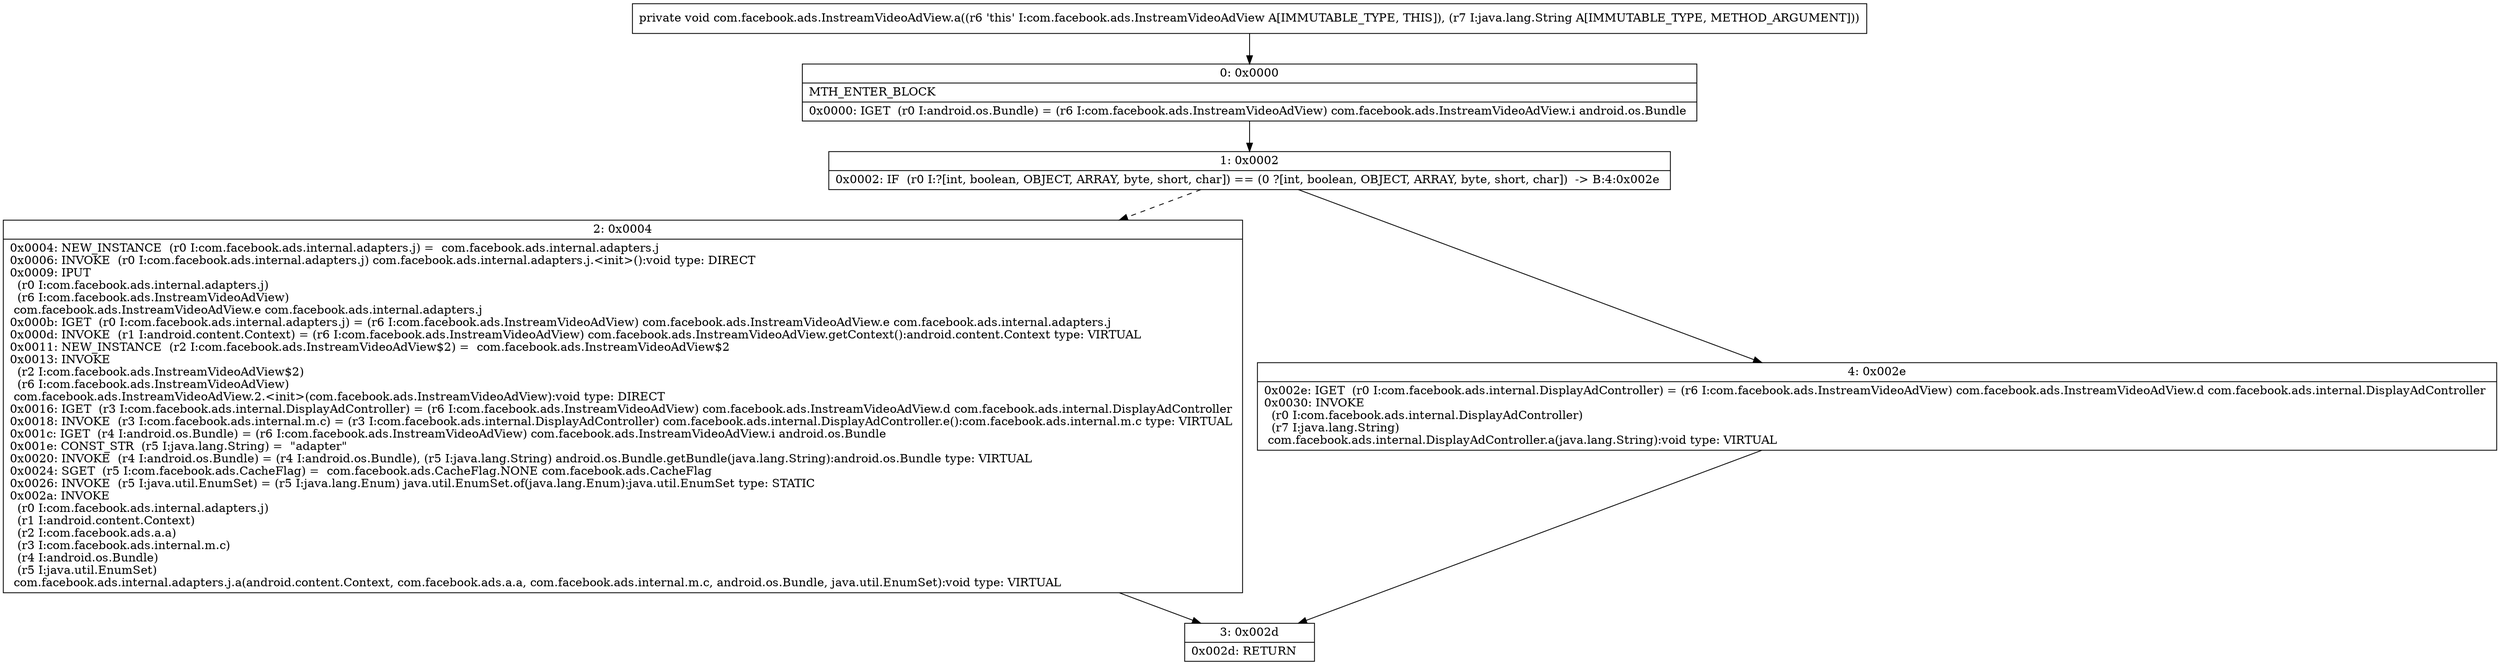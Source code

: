 digraph "CFG forcom.facebook.ads.InstreamVideoAdView.a(Ljava\/lang\/String;)V" {
Node_0 [shape=record,label="{0\:\ 0x0000|MTH_ENTER_BLOCK\l|0x0000: IGET  (r0 I:android.os.Bundle) = (r6 I:com.facebook.ads.InstreamVideoAdView) com.facebook.ads.InstreamVideoAdView.i android.os.Bundle \l}"];
Node_1 [shape=record,label="{1\:\ 0x0002|0x0002: IF  (r0 I:?[int, boolean, OBJECT, ARRAY, byte, short, char]) == (0 ?[int, boolean, OBJECT, ARRAY, byte, short, char])  \-\> B:4:0x002e \l}"];
Node_2 [shape=record,label="{2\:\ 0x0004|0x0004: NEW_INSTANCE  (r0 I:com.facebook.ads.internal.adapters.j) =  com.facebook.ads.internal.adapters.j \l0x0006: INVOKE  (r0 I:com.facebook.ads.internal.adapters.j) com.facebook.ads.internal.adapters.j.\<init\>():void type: DIRECT \l0x0009: IPUT  \l  (r0 I:com.facebook.ads.internal.adapters.j)\l  (r6 I:com.facebook.ads.InstreamVideoAdView)\l com.facebook.ads.InstreamVideoAdView.e com.facebook.ads.internal.adapters.j \l0x000b: IGET  (r0 I:com.facebook.ads.internal.adapters.j) = (r6 I:com.facebook.ads.InstreamVideoAdView) com.facebook.ads.InstreamVideoAdView.e com.facebook.ads.internal.adapters.j \l0x000d: INVOKE  (r1 I:android.content.Context) = (r6 I:com.facebook.ads.InstreamVideoAdView) com.facebook.ads.InstreamVideoAdView.getContext():android.content.Context type: VIRTUAL \l0x0011: NEW_INSTANCE  (r2 I:com.facebook.ads.InstreamVideoAdView$2) =  com.facebook.ads.InstreamVideoAdView$2 \l0x0013: INVOKE  \l  (r2 I:com.facebook.ads.InstreamVideoAdView$2)\l  (r6 I:com.facebook.ads.InstreamVideoAdView)\l com.facebook.ads.InstreamVideoAdView.2.\<init\>(com.facebook.ads.InstreamVideoAdView):void type: DIRECT \l0x0016: IGET  (r3 I:com.facebook.ads.internal.DisplayAdController) = (r6 I:com.facebook.ads.InstreamVideoAdView) com.facebook.ads.InstreamVideoAdView.d com.facebook.ads.internal.DisplayAdController \l0x0018: INVOKE  (r3 I:com.facebook.ads.internal.m.c) = (r3 I:com.facebook.ads.internal.DisplayAdController) com.facebook.ads.internal.DisplayAdController.e():com.facebook.ads.internal.m.c type: VIRTUAL \l0x001c: IGET  (r4 I:android.os.Bundle) = (r6 I:com.facebook.ads.InstreamVideoAdView) com.facebook.ads.InstreamVideoAdView.i android.os.Bundle \l0x001e: CONST_STR  (r5 I:java.lang.String) =  \"adapter\" \l0x0020: INVOKE  (r4 I:android.os.Bundle) = (r4 I:android.os.Bundle), (r5 I:java.lang.String) android.os.Bundle.getBundle(java.lang.String):android.os.Bundle type: VIRTUAL \l0x0024: SGET  (r5 I:com.facebook.ads.CacheFlag) =  com.facebook.ads.CacheFlag.NONE com.facebook.ads.CacheFlag \l0x0026: INVOKE  (r5 I:java.util.EnumSet) = (r5 I:java.lang.Enum) java.util.EnumSet.of(java.lang.Enum):java.util.EnumSet type: STATIC \l0x002a: INVOKE  \l  (r0 I:com.facebook.ads.internal.adapters.j)\l  (r1 I:android.content.Context)\l  (r2 I:com.facebook.ads.a.a)\l  (r3 I:com.facebook.ads.internal.m.c)\l  (r4 I:android.os.Bundle)\l  (r5 I:java.util.EnumSet)\l com.facebook.ads.internal.adapters.j.a(android.content.Context, com.facebook.ads.a.a, com.facebook.ads.internal.m.c, android.os.Bundle, java.util.EnumSet):void type: VIRTUAL \l}"];
Node_3 [shape=record,label="{3\:\ 0x002d|0x002d: RETURN   \l}"];
Node_4 [shape=record,label="{4\:\ 0x002e|0x002e: IGET  (r0 I:com.facebook.ads.internal.DisplayAdController) = (r6 I:com.facebook.ads.InstreamVideoAdView) com.facebook.ads.InstreamVideoAdView.d com.facebook.ads.internal.DisplayAdController \l0x0030: INVOKE  \l  (r0 I:com.facebook.ads.internal.DisplayAdController)\l  (r7 I:java.lang.String)\l com.facebook.ads.internal.DisplayAdController.a(java.lang.String):void type: VIRTUAL \l}"];
MethodNode[shape=record,label="{private void com.facebook.ads.InstreamVideoAdView.a((r6 'this' I:com.facebook.ads.InstreamVideoAdView A[IMMUTABLE_TYPE, THIS]), (r7 I:java.lang.String A[IMMUTABLE_TYPE, METHOD_ARGUMENT])) }"];
MethodNode -> Node_0;
Node_0 -> Node_1;
Node_1 -> Node_2[style=dashed];
Node_1 -> Node_4;
Node_2 -> Node_3;
Node_4 -> Node_3;
}

